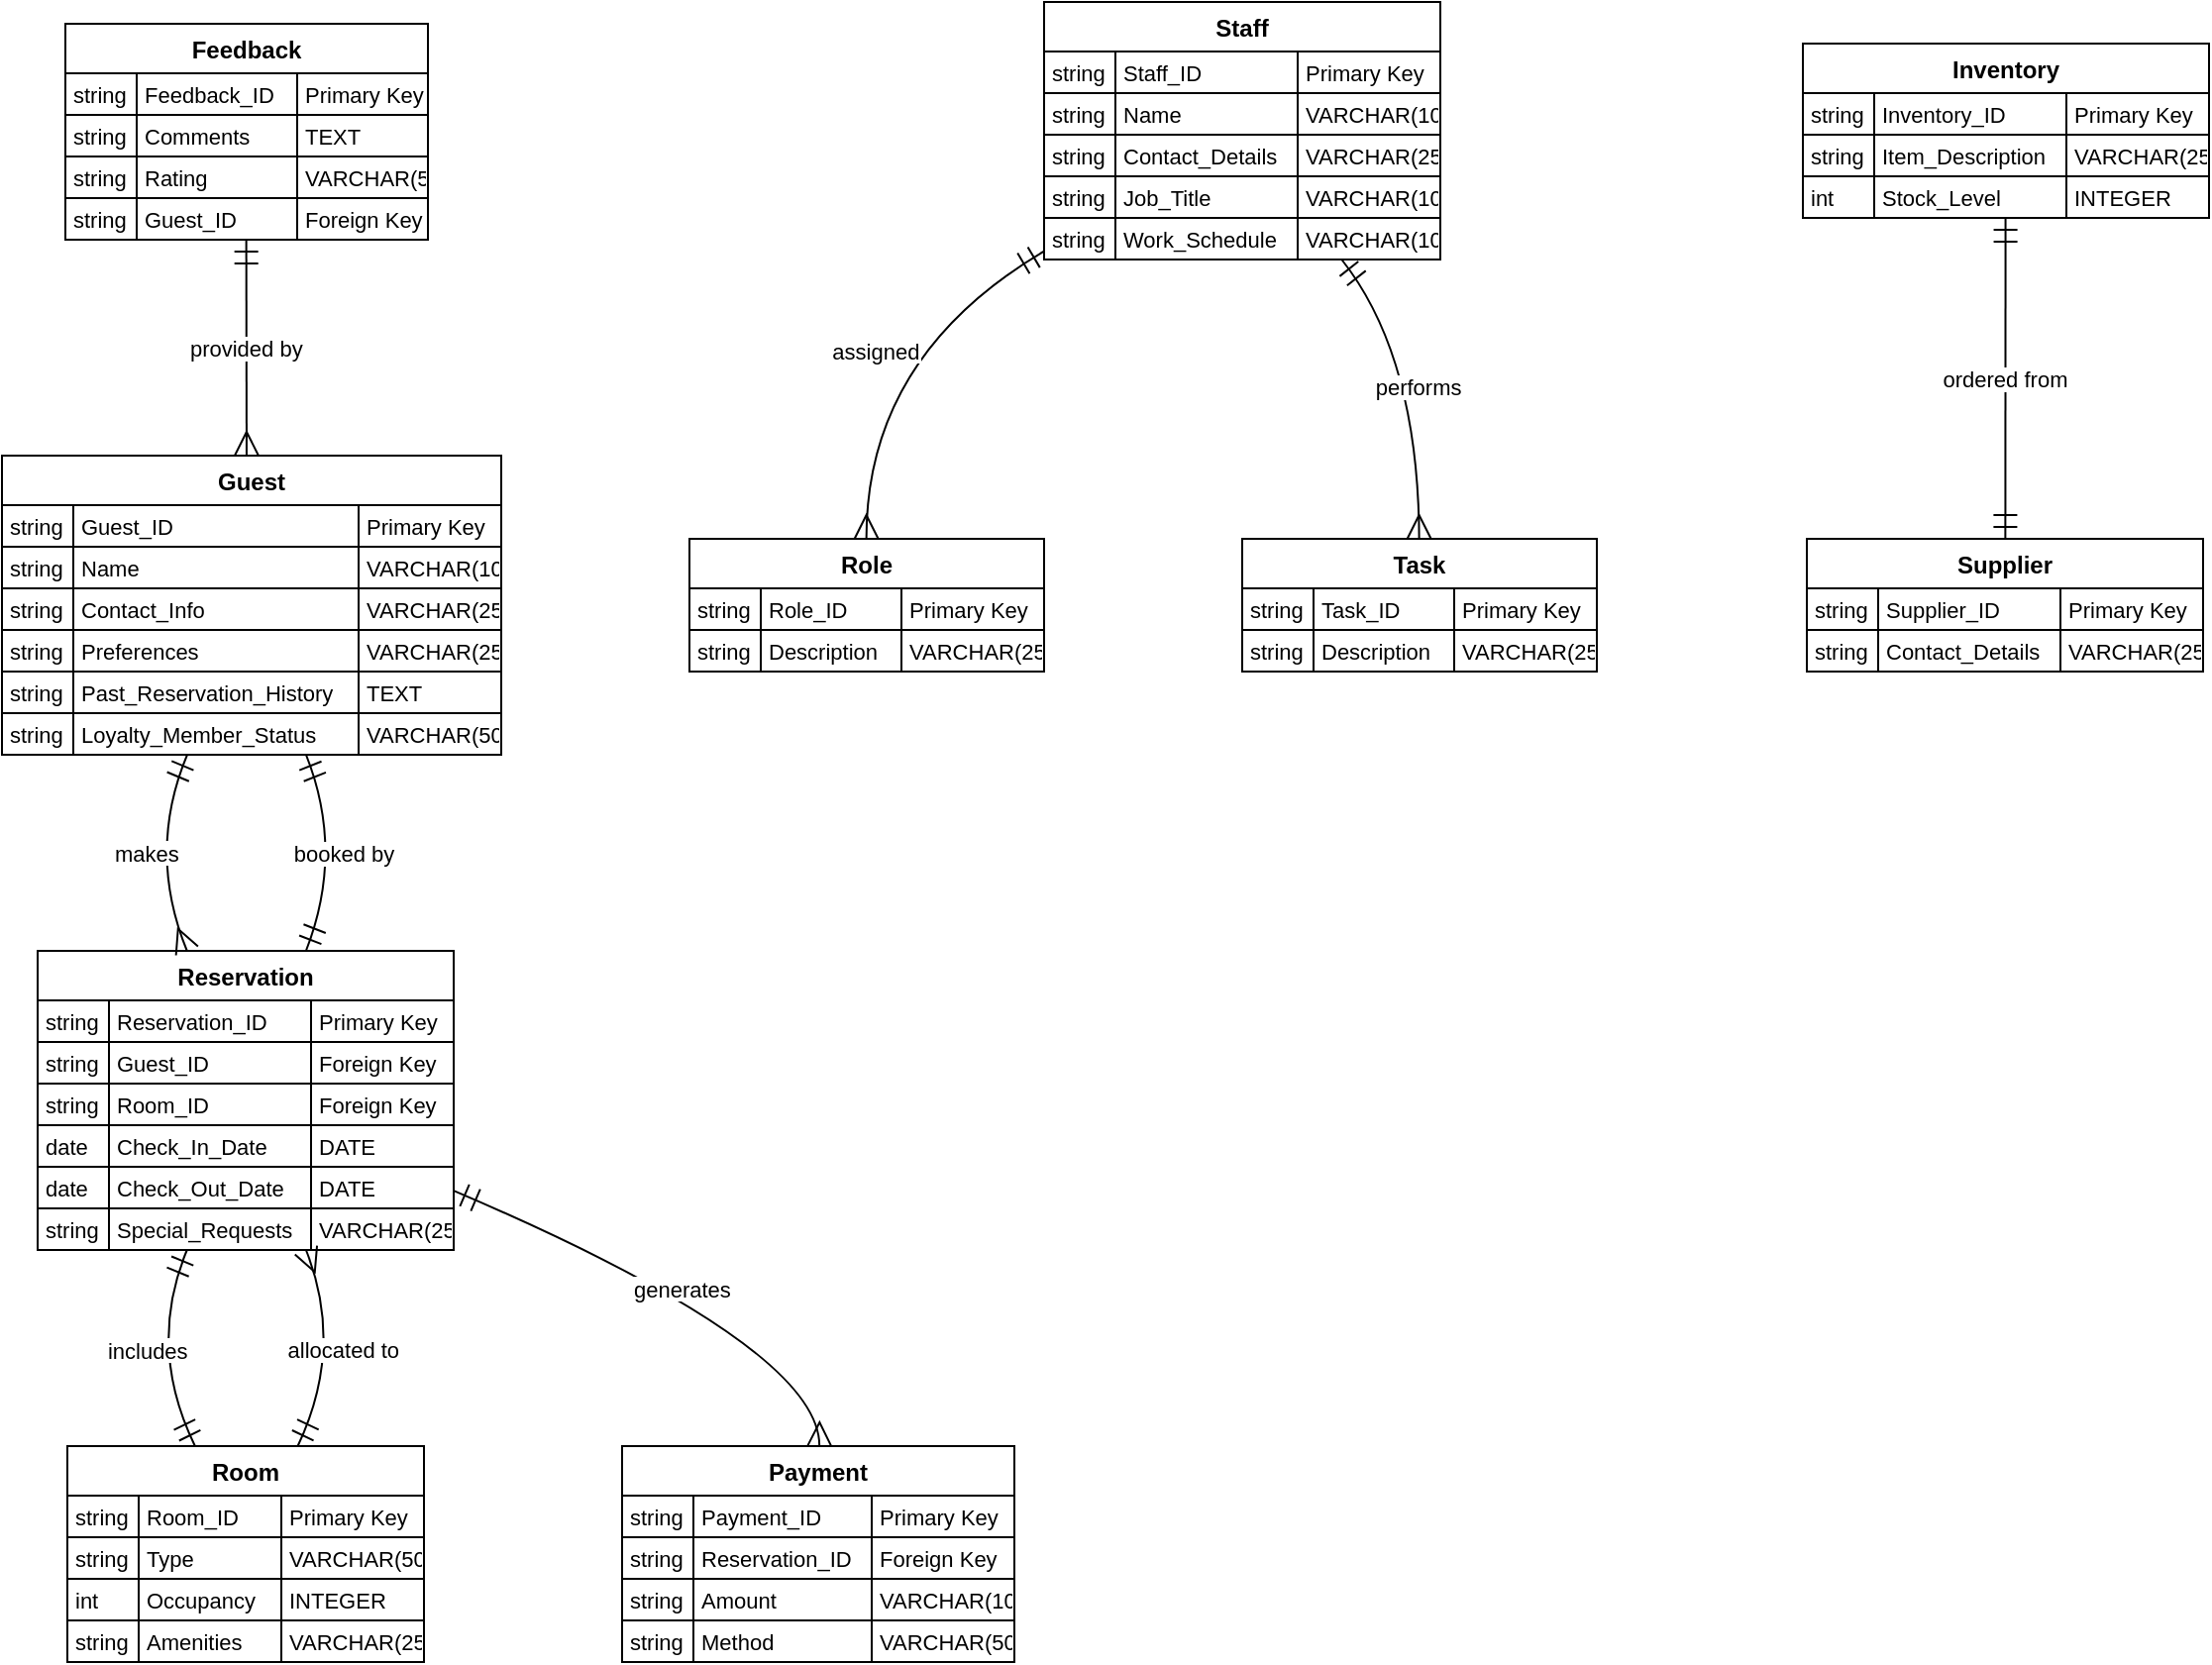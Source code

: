 <mxfile version="24.2.5" type="device">
  <diagram name="Page-1" id="pS7veTflRMblAJfnToe0">
    <mxGraphModel dx="1434" dy="838" grid="1" gridSize="10" guides="1" tooltips="1" connect="1" arrows="1" fold="1" page="1" pageScale="1" pageWidth="1200" pageHeight="900" math="0" shadow="0">
      <root>
        <mxCell id="0" />
        <mxCell id="1" parent="0" />
        <mxCell id="foUp236TacWjybDignUc-134" value="Guest" style="shape=table;startSize=25;container=1;collapsible=0;childLayout=tableLayout;fixedRows=1;rowLines=1;fontStyle=1;align=center;resizeLast=1;" vertex="1" parent="1">
          <mxGeometry x="20" y="249" width="252" height="151" as="geometry" />
        </mxCell>
        <mxCell id="foUp236TacWjybDignUc-135" style="shape=tableRow;horizontal=0;startSize=0;swimlaneHead=0;swimlaneBody=0;fillColor=none;collapsible=0;dropTarget=0;points=[[0,0.5],[1,0.5]];portConstraint=eastwest;top=0;left=0;right=0;bottom=0;" vertex="1" parent="foUp236TacWjybDignUc-134">
          <mxGeometry y="25" width="252" height="21" as="geometry" />
        </mxCell>
        <mxCell id="foUp236TacWjybDignUc-136" value="string" style="shape=partialRectangle;connectable=0;fillColor=none;top=0;left=0;bottom=0;right=0;align=left;spacingLeft=2;overflow=hidden;fontSize=11;" vertex="1" parent="foUp236TacWjybDignUc-135">
          <mxGeometry width="36" height="21" as="geometry">
            <mxRectangle width="36" height="21" as="alternateBounds" />
          </mxGeometry>
        </mxCell>
        <mxCell id="foUp236TacWjybDignUc-137" value="Guest_ID" style="shape=partialRectangle;connectable=0;fillColor=none;top=0;left=0;bottom=0;right=0;align=left;spacingLeft=2;overflow=hidden;fontSize=11;" vertex="1" parent="foUp236TacWjybDignUc-135">
          <mxGeometry x="36" width="144" height="21" as="geometry">
            <mxRectangle width="144" height="21" as="alternateBounds" />
          </mxGeometry>
        </mxCell>
        <mxCell id="foUp236TacWjybDignUc-138" value="Primary Key" style="shape=partialRectangle;connectable=0;fillColor=none;top=0;left=0;bottom=0;right=0;align=left;spacingLeft=2;overflow=hidden;fontSize=11;" vertex="1" parent="foUp236TacWjybDignUc-135">
          <mxGeometry x="180" width="72" height="21" as="geometry">
            <mxRectangle width="72" height="21" as="alternateBounds" />
          </mxGeometry>
        </mxCell>
        <mxCell id="foUp236TacWjybDignUc-139" style="shape=tableRow;horizontal=0;startSize=0;swimlaneHead=0;swimlaneBody=0;fillColor=none;collapsible=0;dropTarget=0;points=[[0,0.5],[1,0.5]];portConstraint=eastwest;top=0;left=0;right=0;bottom=0;" vertex="1" parent="foUp236TacWjybDignUc-134">
          <mxGeometry y="46" width="252" height="21" as="geometry" />
        </mxCell>
        <mxCell id="foUp236TacWjybDignUc-140" value="string" style="shape=partialRectangle;connectable=0;fillColor=none;top=0;left=0;bottom=0;right=0;align=left;spacingLeft=2;overflow=hidden;fontSize=11;" vertex="1" parent="foUp236TacWjybDignUc-139">
          <mxGeometry width="36" height="21" as="geometry">
            <mxRectangle width="36" height="21" as="alternateBounds" />
          </mxGeometry>
        </mxCell>
        <mxCell id="foUp236TacWjybDignUc-141" value="Name" style="shape=partialRectangle;connectable=0;fillColor=none;top=0;left=0;bottom=0;right=0;align=left;spacingLeft=2;overflow=hidden;fontSize=11;" vertex="1" parent="foUp236TacWjybDignUc-139">
          <mxGeometry x="36" width="144" height="21" as="geometry">
            <mxRectangle width="144" height="21" as="alternateBounds" />
          </mxGeometry>
        </mxCell>
        <mxCell id="foUp236TacWjybDignUc-142" value="VARCHAR(100)" style="shape=partialRectangle;connectable=0;fillColor=none;top=0;left=0;bottom=0;right=0;align=left;spacingLeft=2;overflow=hidden;fontSize=11;" vertex="1" parent="foUp236TacWjybDignUc-139">
          <mxGeometry x="180" width="72" height="21" as="geometry">
            <mxRectangle width="72" height="21" as="alternateBounds" />
          </mxGeometry>
        </mxCell>
        <mxCell id="foUp236TacWjybDignUc-143" style="shape=tableRow;horizontal=0;startSize=0;swimlaneHead=0;swimlaneBody=0;fillColor=none;collapsible=0;dropTarget=0;points=[[0,0.5],[1,0.5]];portConstraint=eastwest;top=0;left=0;right=0;bottom=0;" vertex="1" parent="foUp236TacWjybDignUc-134">
          <mxGeometry y="67" width="252" height="21" as="geometry" />
        </mxCell>
        <mxCell id="foUp236TacWjybDignUc-144" value="string" style="shape=partialRectangle;connectable=0;fillColor=none;top=0;left=0;bottom=0;right=0;align=left;spacingLeft=2;overflow=hidden;fontSize=11;" vertex="1" parent="foUp236TacWjybDignUc-143">
          <mxGeometry width="36" height="21" as="geometry">
            <mxRectangle width="36" height="21" as="alternateBounds" />
          </mxGeometry>
        </mxCell>
        <mxCell id="foUp236TacWjybDignUc-145" value="Contact_Info" style="shape=partialRectangle;connectable=0;fillColor=none;top=0;left=0;bottom=0;right=0;align=left;spacingLeft=2;overflow=hidden;fontSize=11;" vertex="1" parent="foUp236TacWjybDignUc-143">
          <mxGeometry x="36" width="144" height="21" as="geometry">
            <mxRectangle width="144" height="21" as="alternateBounds" />
          </mxGeometry>
        </mxCell>
        <mxCell id="foUp236TacWjybDignUc-146" value="VARCHAR(255)" style="shape=partialRectangle;connectable=0;fillColor=none;top=0;left=0;bottom=0;right=0;align=left;spacingLeft=2;overflow=hidden;fontSize=11;" vertex="1" parent="foUp236TacWjybDignUc-143">
          <mxGeometry x="180" width="72" height="21" as="geometry">
            <mxRectangle width="72" height="21" as="alternateBounds" />
          </mxGeometry>
        </mxCell>
        <mxCell id="foUp236TacWjybDignUc-147" style="shape=tableRow;horizontal=0;startSize=0;swimlaneHead=0;swimlaneBody=0;fillColor=none;collapsible=0;dropTarget=0;points=[[0,0.5],[1,0.5]];portConstraint=eastwest;top=0;left=0;right=0;bottom=0;" vertex="1" parent="foUp236TacWjybDignUc-134">
          <mxGeometry y="88" width="252" height="21" as="geometry" />
        </mxCell>
        <mxCell id="foUp236TacWjybDignUc-148" value="string" style="shape=partialRectangle;connectable=0;fillColor=none;top=0;left=0;bottom=0;right=0;align=left;spacingLeft=2;overflow=hidden;fontSize=11;" vertex="1" parent="foUp236TacWjybDignUc-147">
          <mxGeometry width="36" height="21" as="geometry">
            <mxRectangle width="36" height="21" as="alternateBounds" />
          </mxGeometry>
        </mxCell>
        <mxCell id="foUp236TacWjybDignUc-149" value="Preferences" style="shape=partialRectangle;connectable=0;fillColor=none;top=0;left=0;bottom=0;right=0;align=left;spacingLeft=2;overflow=hidden;fontSize=11;" vertex="1" parent="foUp236TacWjybDignUc-147">
          <mxGeometry x="36" width="144" height="21" as="geometry">
            <mxRectangle width="144" height="21" as="alternateBounds" />
          </mxGeometry>
        </mxCell>
        <mxCell id="foUp236TacWjybDignUc-150" value="VARCHAR(255)" style="shape=partialRectangle;connectable=0;fillColor=none;top=0;left=0;bottom=0;right=0;align=left;spacingLeft=2;overflow=hidden;fontSize=11;" vertex="1" parent="foUp236TacWjybDignUc-147">
          <mxGeometry x="180" width="72" height="21" as="geometry">
            <mxRectangle width="72" height="21" as="alternateBounds" />
          </mxGeometry>
        </mxCell>
        <mxCell id="foUp236TacWjybDignUc-151" style="shape=tableRow;horizontal=0;startSize=0;swimlaneHead=0;swimlaneBody=0;fillColor=none;collapsible=0;dropTarget=0;points=[[0,0.5],[1,0.5]];portConstraint=eastwest;top=0;left=0;right=0;bottom=0;" vertex="1" parent="foUp236TacWjybDignUc-134">
          <mxGeometry y="109" width="252" height="21" as="geometry" />
        </mxCell>
        <mxCell id="foUp236TacWjybDignUc-152" value="string" style="shape=partialRectangle;connectable=0;fillColor=none;top=0;left=0;bottom=0;right=0;align=left;spacingLeft=2;overflow=hidden;fontSize=11;" vertex="1" parent="foUp236TacWjybDignUc-151">
          <mxGeometry width="36" height="21" as="geometry">
            <mxRectangle width="36" height="21" as="alternateBounds" />
          </mxGeometry>
        </mxCell>
        <mxCell id="foUp236TacWjybDignUc-153" value="Past_Reservation_History" style="shape=partialRectangle;connectable=0;fillColor=none;top=0;left=0;bottom=0;right=0;align=left;spacingLeft=2;overflow=hidden;fontSize=11;" vertex="1" parent="foUp236TacWjybDignUc-151">
          <mxGeometry x="36" width="144" height="21" as="geometry">
            <mxRectangle width="144" height="21" as="alternateBounds" />
          </mxGeometry>
        </mxCell>
        <mxCell id="foUp236TacWjybDignUc-154" value="TEXT" style="shape=partialRectangle;connectable=0;fillColor=none;top=0;left=0;bottom=0;right=0;align=left;spacingLeft=2;overflow=hidden;fontSize=11;" vertex="1" parent="foUp236TacWjybDignUc-151">
          <mxGeometry x="180" width="72" height="21" as="geometry">
            <mxRectangle width="72" height="21" as="alternateBounds" />
          </mxGeometry>
        </mxCell>
        <mxCell id="foUp236TacWjybDignUc-155" style="shape=tableRow;horizontal=0;startSize=0;swimlaneHead=0;swimlaneBody=0;fillColor=none;collapsible=0;dropTarget=0;points=[[0,0.5],[1,0.5]];portConstraint=eastwest;top=0;left=0;right=0;bottom=0;" vertex="1" parent="foUp236TacWjybDignUc-134">
          <mxGeometry y="130" width="252" height="21" as="geometry" />
        </mxCell>
        <mxCell id="foUp236TacWjybDignUc-156" value="string" style="shape=partialRectangle;connectable=0;fillColor=none;top=0;left=0;bottom=0;right=0;align=left;spacingLeft=2;overflow=hidden;fontSize=11;" vertex="1" parent="foUp236TacWjybDignUc-155">
          <mxGeometry width="36" height="21" as="geometry">
            <mxRectangle width="36" height="21" as="alternateBounds" />
          </mxGeometry>
        </mxCell>
        <mxCell id="foUp236TacWjybDignUc-157" value="Loyalty_Member_Status" style="shape=partialRectangle;connectable=0;fillColor=none;top=0;left=0;bottom=0;right=0;align=left;spacingLeft=2;overflow=hidden;fontSize=11;" vertex="1" parent="foUp236TacWjybDignUc-155">
          <mxGeometry x="36" width="144" height="21" as="geometry">
            <mxRectangle width="144" height="21" as="alternateBounds" />
          </mxGeometry>
        </mxCell>
        <mxCell id="foUp236TacWjybDignUc-158" value="VARCHAR(50)" style="shape=partialRectangle;connectable=0;fillColor=none;top=0;left=0;bottom=0;right=0;align=left;spacingLeft=2;overflow=hidden;fontSize=11;" vertex="1" parent="foUp236TacWjybDignUc-155">
          <mxGeometry x="180" width="72" height="21" as="geometry">
            <mxRectangle width="72" height="21" as="alternateBounds" />
          </mxGeometry>
        </mxCell>
        <mxCell id="foUp236TacWjybDignUc-159" value="Reservation" style="shape=table;startSize=25;container=1;collapsible=0;childLayout=tableLayout;fixedRows=1;rowLines=1;fontStyle=1;align=center;resizeLast=1;" vertex="1" parent="1">
          <mxGeometry x="38" y="499" width="210" height="151" as="geometry" />
        </mxCell>
        <mxCell id="foUp236TacWjybDignUc-160" style="shape=tableRow;horizontal=0;startSize=0;swimlaneHead=0;swimlaneBody=0;fillColor=none;collapsible=0;dropTarget=0;points=[[0,0.5],[1,0.5]];portConstraint=eastwest;top=0;left=0;right=0;bottom=0;" vertex="1" parent="foUp236TacWjybDignUc-159">
          <mxGeometry y="25" width="210" height="21" as="geometry" />
        </mxCell>
        <mxCell id="foUp236TacWjybDignUc-161" value="string" style="shape=partialRectangle;connectable=0;fillColor=none;top=0;left=0;bottom=0;right=0;align=left;spacingLeft=2;overflow=hidden;fontSize=11;" vertex="1" parent="foUp236TacWjybDignUc-160">
          <mxGeometry width="36" height="21" as="geometry">
            <mxRectangle width="36" height="21" as="alternateBounds" />
          </mxGeometry>
        </mxCell>
        <mxCell id="foUp236TacWjybDignUc-162" value="Reservation_ID" style="shape=partialRectangle;connectable=0;fillColor=none;top=0;left=0;bottom=0;right=0;align=left;spacingLeft=2;overflow=hidden;fontSize=11;" vertex="1" parent="foUp236TacWjybDignUc-160">
          <mxGeometry x="36" width="102" height="21" as="geometry">
            <mxRectangle width="102" height="21" as="alternateBounds" />
          </mxGeometry>
        </mxCell>
        <mxCell id="foUp236TacWjybDignUc-163" value="Primary Key" style="shape=partialRectangle;connectable=0;fillColor=none;top=0;left=0;bottom=0;right=0;align=left;spacingLeft=2;overflow=hidden;fontSize=11;" vertex="1" parent="foUp236TacWjybDignUc-160">
          <mxGeometry x="138" width="72" height="21" as="geometry">
            <mxRectangle width="72" height="21" as="alternateBounds" />
          </mxGeometry>
        </mxCell>
        <mxCell id="foUp236TacWjybDignUc-164" style="shape=tableRow;horizontal=0;startSize=0;swimlaneHead=0;swimlaneBody=0;fillColor=none;collapsible=0;dropTarget=0;points=[[0,0.5],[1,0.5]];portConstraint=eastwest;top=0;left=0;right=0;bottom=0;" vertex="1" parent="foUp236TacWjybDignUc-159">
          <mxGeometry y="46" width="210" height="21" as="geometry" />
        </mxCell>
        <mxCell id="foUp236TacWjybDignUc-165" value="string" style="shape=partialRectangle;connectable=0;fillColor=none;top=0;left=0;bottom=0;right=0;align=left;spacingLeft=2;overflow=hidden;fontSize=11;" vertex="1" parent="foUp236TacWjybDignUc-164">
          <mxGeometry width="36" height="21" as="geometry">
            <mxRectangle width="36" height="21" as="alternateBounds" />
          </mxGeometry>
        </mxCell>
        <mxCell id="foUp236TacWjybDignUc-166" value="Guest_ID" style="shape=partialRectangle;connectable=0;fillColor=none;top=0;left=0;bottom=0;right=0;align=left;spacingLeft=2;overflow=hidden;fontSize=11;" vertex="1" parent="foUp236TacWjybDignUc-164">
          <mxGeometry x="36" width="102" height="21" as="geometry">
            <mxRectangle width="102" height="21" as="alternateBounds" />
          </mxGeometry>
        </mxCell>
        <mxCell id="foUp236TacWjybDignUc-167" value="Foreign Key" style="shape=partialRectangle;connectable=0;fillColor=none;top=0;left=0;bottom=0;right=0;align=left;spacingLeft=2;overflow=hidden;fontSize=11;" vertex="1" parent="foUp236TacWjybDignUc-164">
          <mxGeometry x="138" width="72" height="21" as="geometry">
            <mxRectangle width="72" height="21" as="alternateBounds" />
          </mxGeometry>
        </mxCell>
        <mxCell id="foUp236TacWjybDignUc-168" style="shape=tableRow;horizontal=0;startSize=0;swimlaneHead=0;swimlaneBody=0;fillColor=none;collapsible=0;dropTarget=0;points=[[0,0.5],[1,0.5]];portConstraint=eastwest;top=0;left=0;right=0;bottom=0;" vertex="1" parent="foUp236TacWjybDignUc-159">
          <mxGeometry y="67" width="210" height="21" as="geometry" />
        </mxCell>
        <mxCell id="foUp236TacWjybDignUc-169" value="string" style="shape=partialRectangle;connectable=0;fillColor=none;top=0;left=0;bottom=0;right=0;align=left;spacingLeft=2;overflow=hidden;fontSize=11;" vertex="1" parent="foUp236TacWjybDignUc-168">
          <mxGeometry width="36" height="21" as="geometry">
            <mxRectangle width="36" height="21" as="alternateBounds" />
          </mxGeometry>
        </mxCell>
        <mxCell id="foUp236TacWjybDignUc-170" value="Room_ID" style="shape=partialRectangle;connectable=0;fillColor=none;top=0;left=0;bottom=0;right=0;align=left;spacingLeft=2;overflow=hidden;fontSize=11;" vertex="1" parent="foUp236TacWjybDignUc-168">
          <mxGeometry x="36" width="102" height="21" as="geometry">
            <mxRectangle width="102" height="21" as="alternateBounds" />
          </mxGeometry>
        </mxCell>
        <mxCell id="foUp236TacWjybDignUc-171" value="Foreign Key" style="shape=partialRectangle;connectable=0;fillColor=none;top=0;left=0;bottom=0;right=0;align=left;spacingLeft=2;overflow=hidden;fontSize=11;" vertex="1" parent="foUp236TacWjybDignUc-168">
          <mxGeometry x="138" width="72" height="21" as="geometry">
            <mxRectangle width="72" height="21" as="alternateBounds" />
          </mxGeometry>
        </mxCell>
        <mxCell id="foUp236TacWjybDignUc-172" style="shape=tableRow;horizontal=0;startSize=0;swimlaneHead=0;swimlaneBody=0;fillColor=none;collapsible=0;dropTarget=0;points=[[0,0.5],[1,0.5]];portConstraint=eastwest;top=0;left=0;right=0;bottom=0;" vertex="1" parent="foUp236TacWjybDignUc-159">
          <mxGeometry y="88" width="210" height="21" as="geometry" />
        </mxCell>
        <mxCell id="foUp236TacWjybDignUc-173" value="date" style="shape=partialRectangle;connectable=0;fillColor=none;top=0;left=0;bottom=0;right=0;align=left;spacingLeft=2;overflow=hidden;fontSize=11;" vertex="1" parent="foUp236TacWjybDignUc-172">
          <mxGeometry width="36" height="21" as="geometry">
            <mxRectangle width="36" height="21" as="alternateBounds" />
          </mxGeometry>
        </mxCell>
        <mxCell id="foUp236TacWjybDignUc-174" value="Check_In_Date" style="shape=partialRectangle;connectable=0;fillColor=none;top=0;left=0;bottom=0;right=0;align=left;spacingLeft=2;overflow=hidden;fontSize=11;" vertex="1" parent="foUp236TacWjybDignUc-172">
          <mxGeometry x="36" width="102" height="21" as="geometry">
            <mxRectangle width="102" height="21" as="alternateBounds" />
          </mxGeometry>
        </mxCell>
        <mxCell id="foUp236TacWjybDignUc-175" value="DATE" style="shape=partialRectangle;connectable=0;fillColor=none;top=0;left=0;bottom=0;right=0;align=left;spacingLeft=2;overflow=hidden;fontSize=11;" vertex="1" parent="foUp236TacWjybDignUc-172">
          <mxGeometry x="138" width="72" height="21" as="geometry">
            <mxRectangle width="72" height="21" as="alternateBounds" />
          </mxGeometry>
        </mxCell>
        <mxCell id="foUp236TacWjybDignUc-176" style="shape=tableRow;horizontal=0;startSize=0;swimlaneHead=0;swimlaneBody=0;fillColor=none;collapsible=0;dropTarget=0;points=[[0,0.5],[1,0.5]];portConstraint=eastwest;top=0;left=0;right=0;bottom=0;" vertex="1" parent="foUp236TacWjybDignUc-159">
          <mxGeometry y="109" width="210" height="21" as="geometry" />
        </mxCell>
        <mxCell id="foUp236TacWjybDignUc-177" value="date" style="shape=partialRectangle;connectable=0;fillColor=none;top=0;left=0;bottom=0;right=0;align=left;spacingLeft=2;overflow=hidden;fontSize=11;" vertex="1" parent="foUp236TacWjybDignUc-176">
          <mxGeometry width="36" height="21" as="geometry">
            <mxRectangle width="36" height="21" as="alternateBounds" />
          </mxGeometry>
        </mxCell>
        <mxCell id="foUp236TacWjybDignUc-178" value="Check_Out_Date" style="shape=partialRectangle;connectable=0;fillColor=none;top=0;left=0;bottom=0;right=0;align=left;spacingLeft=2;overflow=hidden;fontSize=11;" vertex="1" parent="foUp236TacWjybDignUc-176">
          <mxGeometry x="36" width="102" height="21" as="geometry">
            <mxRectangle width="102" height="21" as="alternateBounds" />
          </mxGeometry>
        </mxCell>
        <mxCell id="foUp236TacWjybDignUc-179" value="DATE" style="shape=partialRectangle;connectable=0;fillColor=none;top=0;left=0;bottom=0;right=0;align=left;spacingLeft=2;overflow=hidden;fontSize=11;" vertex="1" parent="foUp236TacWjybDignUc-176">
          <mxGeometry x="138" width="72" height="21" as="geometry">
            <mxRectangle width="72" height="21" as="alternateBounds" />
          </mxGeometry>
        </mxCell>
        <mxCell id="foUp236TacWjybDignUc-180" style="shape=tableRow;horizontal=0;startSize=0;swimlaneHead=0;swimlaneBody=0;fillColor=none;collapsible=0;dropTarget=0;points=[[0,0.5],[1,0.5]];portConstraint=eastwest;top=0;left=0;right=0;bottom=0;" vertex="1" parent="foUp236TacWjybDignUc-159">
          <mxGeometry y="130" width="210" height="21" as="geometry" />
        </mxCell>
        <mxCell id="foUp236TacWjybDignUc-181" value="string" style="shape=partialRectangle;connectable=0;fillColor=none;top=0;left=0;bottom=0;right=0;align=left;spacingLeft=2;overflow=hidden;fontSize=11;" vertex="1" parent="foUp236TacWjybDignUc-180">
          <mxGeometry width="36" height="21" as="geometry">
            <mxRectangle width="36" height="21" as="alternateBounds" />
          </mxGeometry>
        </mxCell>
        <mxCell id="foUp236TacWjybDignUc-182" value="Special_Requests" style="shape=partialRectangle;connectable=0;fillColor=none;top=0;left=0;bottom=0;right=0;align=left;spacingLeft=2;overflow=hidden;fontSize=11;" vertex="1" parent="foUp236TacWjybDignUc-180">
          <mxGeometry x="36" width="102" height="21" as="geometry">
            <mxRectangle width="102" height="21" as="alternateBounds" />
          </mxGeometry>
        </mxCell>
        <mxCell id="foUp236TacWjybDignUc-183" value="VARCHAR(255)" style="shape=partialRectangle;connectable=0;fillColor=none;top=0;left=0;bottom=0;right=0;align=left;spacingLeft=2;overflow=hidden;fontSize=11;" vertex="1" parent="foUp236TacWjybDignUc-180">
          <mxGeometry x="138" width="72" height="21" as="geometry">
            <mxRectangle width="72" height="21" as="alternateBounds" />
          </mxGeometry>
        </mxCell>
        <mxCell id="foUp236TacWjybDignUc-184" value="Room" style="shape=table;startSize=25;container=1;collapsible=0;childLayout=tableLayout;fixedRows=1;rowLines=1;fontStyle=1;align=center;resizeLast=1;" vertex="1" parent="1">
          <mxGeometry x="53" y="749" width="180" height="109" as="geometry" />
        </mxCell>
        <mxCell id="foUp236TacWjybDignUc-185" style="shape=tableRow;horizontal=0;startSize=0;swimlaneHead=0;swimlaneBody=0;fillColor=none;collapsible=0;dropTarget=0;points=[[0,0.5],[1,0.5]];portConstraint=eastwest;top=0;left=0;right=0;bottom=0;" vertex="1" parent="foUp236TacWjybDignUc-184">
          <mxGeometry y="25" width="180" height="21" as="geometry" />
        </mxCell>
        <mxCell id="foUp236TacWjybDignUc-186" value="string" style="shape=partialRectangle;connectable=0;fillColor=none;top=0;left=0;bottom=0;right=0;align=left;spacingLeft=2;overflow=hidden;fontSize=11;" vertex="1" parent="foUp236TacWjybDignUc-185">
          <mxGeometry width="36" height="21" as="geometry">
            <mxRectangle width="36" height="21" as="alternateBounds" />
          </mxGeometry>
        </mxCell>
        <mxCell id="foUp236TacWjybDignUc-187" value="Room_ID" style="shape=partialRectangle;connectable=0;fillColor=none;top=0;left=0;bottom=0;right=0;align=left;spacingLeft=2;overflow=hidden;fontSize=11;" vertex="1" parent="foUp236TacWjybDignUc-185">
          <mxGeometry x="36" width="72" height="21" as="geometry">
            <mxRectangle width="72" height="21" as="alternateBounds" />
          </mxGeometry>
        </mxCell>
        <mxCell id="foUp236TacWjybDignUc-188" value="Primary Key" style="shape=partialRectangle;connectable=0;fillColor=none;top=0;left=0;bottom=0;right=0;align=left;spacingLeft=2;overflow=hidden;fontSize=11;" vertex="1" parent="foUp236TacWjybDignUc-185">
          <mxGeometry x="108" width="72" height="21" as="geometry">
            <mxRectangle width="72" height="21" as="alternateBounds" />
          </mxGeometry>
        </mxCell>
        <mxCell id="foUp236TacWjybDignUc-189" style="shape=tableRow;horizontal=0;startSize=0;swimlaneHead=0;swimlaneBody=0;fillColor=none;collapsible=0;dropTarget=0;points=[[0,0.5],[1,0.5]];portConstraint=eastwest;top=0;left=0;right=0;bottom=0;" vertex="1" parent="foUp236TacWjybDignUc-184">
          <mxGeometry y="46" width="180" height="21" as="geometry" />
        </mxCell>
        <mxCell id="foUp236TacWjybDignUc-190" value="string" style="shape=partialRectangle;connectable=0;fillColor=none;top=0;left=0;bottom=0;right=0;align=left;spacingLeft=2;overflow=hidden;fontSize=11;" vertex="1" parent="foUp236TacWjybDignUc-189">
          <mxGeometry width="36" height="21" as="geometry">
            <mxRectangle width="36" height="21" as="alternateBounds" />
          </mxGeometry>
        </mxCell>
        <mxCell id="foUp236TacWjybDignUc-191" value="Type" style="shape=partialRectangle;connectable=0;fillColor=none;top=0;left=0;bottom=0;right=0;align=left;spacingLeft=2;overflow=hidden;fontSize=11;" vertex="1" parent="foUp236TacWjybDignUc-189">
          <mxGeometry x="36" width="72" height="21" as="geometry">
            <mxRectangle width="72" height="21" as="alternateBounds" />
          </mxGeometry>
        </mxCell>
        <mxCell id="foUp236TacWjybDignUc-192" value="VARCHAR(50)" style="shape=partialRectangle;connectable=0;fillColor=none;top=0;left=0;bottom=0;right=0;align=left;spacingLeft=2;overflow=hidden;fontSize=11;" vertex="1" parent="foUp236TacWjybDignUc-189">
          <mxGeometry x="108" width="72" height="21" as="geometry">
            <mxRectangle width="72" height="21" as="alternateBounds" />
          </mxGeometry>
        </mxCell>
        <mxCell id="foUp236TacWjybDignUc-193" style="shape=tableRow;horizontal=0;startSize=0;swimlaneHead=0;swimlaneBody=0;fillColor=none;collapsible=0;dropTarget=0;points=[[0,0.5],[1,0.5]];portConstraint=eastwest;top=0;left=0;right=0;bottom=0;" vertex="1" parent="foUp236TacWjybDignUc-184">
          <mxGeometry y="67" width="180" height="21" as="geometry" />
        </mxCell>
        <mxCell id="foUp236TacWjybDignUc-194" value="int" style="shape=partialRectangle;connectable=0;fillColor=none;top=0;left=0;bottom=0;right=0;align=left;spacingLeft=2;overflow=hidden;fontSize=11;" vertex="1" parent="foUp236TacWjybDignUc-193">
          <mxGeometry width="36" height="21" as="geometry">
            <mxRectangle width="36" height="21" as="alternateBounds" />
          </mxGeometry>
        </mxCell>
        <mxCell id="foUp236TacWjybDignUc-195" value="Occupancy" style="shape=partialRectangle;connectable=0;fillColor=none;top=0;left=0;bottom=0;right=0;align=left;spacingLeft=2;overflow=hidden;fontSize=11;" vertex="1" parent="foUp236TacWjybDignUc-193">
          <mxGeometry x="36" width="72" height="21" as="geometry">
            <mxRectangle width="72" height="21" as="alternateBounds" />
          </mxGeometry>
        </mxCell>
        <mxCell id="foUp236TacWjybDignUc-196" value="INTEGER" style="shape=partialRectangle;connectable=0;fillColor=none;top=0;left=0;bottom=0;right=0;align=left;spacingLeft=2;overflow=hidden;fontSize=11;" vertex="1" parent="foUp236TacWjybDignUc-193">
          <mxGeometry x="108" width="72" height="21" as="geometry">
            <mxRectangle width="72" height="21" as="alternateBounds" />
          </mxGeometry>
        </mxCell>
        <mxCell id="foUp236TacWjybDignUc-197" style="shape=tableRow;horizontal=0;startSize=0;swimlaneHead=0;swimlaneBody=0;fillColor=none;collapsible=0;dropTarget=0;points=[[0,0.5],[1,0.5]];portConstraint=eastwest;top=0;left=0;right=0;bottom=0;" vertex="1" parent="foUp236TacWjybDignUc-184">
          <mxGeometry y="88" width="180" height="21" as="geometry" />
        </mxCell>
        <mxCell id="foUp236TacWjybDignUc-198" value="string" style="shape=partialRectangle;connectable=0;fillColor=none;top=0;left=0;bottom=0;right=0;align=left;spacingLeft=2;overflow=hidden;fontSize=11;" vertex="1" parent="foUp236TacWjybDignUc-197">
          <mxGeometry width="36" height="21" as="geometry">
            <mxRectangle width="36" height="21" as="alternateBounds" />
          </mxGeometry>
        </mxCell>
        <mxCell id="foUp236TacWjybDignUc-199" value="Amenities" style="shape=partialRectangle;connectable=0;fillColor=none;top=0;left=0;bottom=0;right=0;align=left;spacingLeft=2;overflow=hidden;fontSize=11;" vertex="1" parent="foUp236TacWjybDignUc-197">
          <mxGeometry x="36" width="72" height="21" as="geometry">
            <mxRectangle width="72" height="21" as="alternateBounds" />
          </mxGeometry>
        </mxCell>
        <mxCell id="foUp236TacWjybDignUc-200" value="VARCHAR(255)" style="shape=partialRectangle;connectable=0;fillColor=none;top=0;left=0;bottom=0;right=0;align=left;spacingLeft=2;overflow=hidden;fontSize=11;" vertex="1" parent="foUp236TacWjybDignUc-197">
          <mxGeometry x="108" width="72" height="21" as="geometry">
            <mxRectangle width="72" height="21" as="alternateBounds" />
          </mxGeometry>
        </mxCell>
        <mxCell id="foUp236TacWjybDignUc-201" value="Staff" style="shape=table;startSize=25;container=1;collapsible=0;childLayout=tableLayout;fixedRows=1;rowLines=1;fontStyle=1;align=center;resizeLast=1;" vertex="1" parent="1">
          <mxGeometry x="546" y="20" width="200" height="130" as="geometry" />
        </mxCell>
        <mxCell id="foUp236TacWjybDignUc-202" style="shape=tableRow;horizontal=0;startSize=0;swimlaneHead=0;swimlaneBody=0;fillColor=none;collapsible=0;dropTarget=0;points=[[0,0.5],[1,0.5]];portConstraint=eastwest;top=0;left=0;right=0;bottom=0;" vertex="1" parent="foUp236TacWjybDignUc-201">
          <mxGeometry y="25" width="200" height="21" as="geometry" />
        </mxCell>
        <mxCell id="foUp236TacWjybDignUc-203" value="string" style="shape=partialRectangle;connectable=0;fillColor=none;top=0;left=0;bottom=0;right=0;align=left;spacingLeft=2;overflow=hidden;fontSize=11;" vertex="1" parent="foUp236TacWjybDignUc-202">
          <mxGeometry width="36" height="21" as="geometry">
            <mxRectangle width="36" height="21" as="alternateBounds" />
          </mxGeometry>
        </mxCell>
        <mxCell id="foUp236TacWjybDignUc-204" value="Staff_ID" style="shape=partialRectangle;connectable=0;fillColor=none;top=0;left=0;bottom=0;right=0;align=left;spacingLeft=2;overflow=hidden;fontSize=11;" vertex="1" parent="foUp236TacWjybDignUc-202">
          <mxGeometry x="36" width="92" height="21" as="geometry">
            <mxRectangle width="92" height="21" as="alternateBounds" />
          </mxGeometry>
        </mxCell>
        <mxCell id="foUp236TacWjybDignUc-205" value="Primary Key" style="shape=partialRectangle;connectable=0;fillColor=none;top=0;left=0;bottom=0;right=0;align=left;spacingLeft=2;overflow=hidden;fontSize=11;" vertex="1" parent="foUp236TacWjybDignUc-202">
          <mxGeometry x="128" width="72" height="21" as="geometry">
            <mxRectangle width="72" height="21" as="alternateBounds" />
          </mxGeometry>
        </mxCell>
        <mxCell id="foUp236TacWjybDignUc-206" style="shape=tableRow;horizontal=0;startSize=0;swimlaneHead=0;swimlaneBody=0;fillColor=none;collapsible=0;dropTarget=0;points=[[0,0.5],[1,0.5]];portConstraint=eastwest;top=0;left=0;right=0;bottom=0;" vertex="1" parent="foUp236TacWjybDignUc-201">
          <mxGeometry y="46" width="200" height="21" as="geometry" />
        </mxCell>
        <mxCell id="foUp236TacWjybDignUc-207" value="string" style="shape=partialRectangle;connectable=0;fillColor=none;top=0;left=0;bottom=0;right=0;align=left;spacingLeft=2;overflow=hidden;fontSize=11;" vertex="1" parent="foUp236TacWjybDignUc-206">
          <mxGeometry width="36" height="21" as="geometry">
            <mxRectangle width="36" height="21" as="alternateBounds" />
          </mxGeometry>
        </mxCell>
        <mxCell id="foUp236TacWjybDignUc-208" value="Name" style="shape=partialRectangle;connectable=0;fillColor=none;top=0;left=0;bottom=0;right=0;align=left;spacingLeft=2;overflow=hidden;fontSize=11;" vertex="1" parent="foUp236TacWjybDignUc-206">
          <mxGeometry x="36" width="92" height="21" as="geometry">
            <mxRectangle width="92" height="21" as="alternateBounds" />
          </mxGeometry>
        </mxCell>
        <mxCell id="foUp236TacWjybDignUc-209" value="VARCHAR(100)" style="shape=partialRectangle;connectable=0;fillColor=none;top=0;left=0;bottom=0;right=0;align=left;spacingLeft=2;overflow=hidden;fontSize=11;" vertex="1" parent="foUp236TacWjybDignUc-206">
          <mxGeometry x="128" width="72" height="21" as="geometry">
            <mxRectangle width="72" height="21" as="alternateBounds" />
          </mxGeometry>
        </mxCell>
        <mxCell id="foUp236TacWjybDignUc-210" style="shape=tableRow;horizontal=0;startSize=0;swimlaneHead=0;swimlaneBody=0;fillColor=none;collapsible=0;dropTarget=0;points=[[0,0.5],[1,0.5]];portConstraint=eastwest;top=0;left=0;right=0;bottom=0;" vertex="1" parent="foUp236TacWjybDignUc-201">
          <mxGeometry y="67" width="200" height="21" as="geometry" />
        </mxCell>
        <mxCell id="foUp236TacWjybDignUc-211" value="string" style="shape=partialRectangle;connectable=0;fillColor=none;top=0;left=0;bottom=0;right=0;align=left;spacingLeft=2;overflow=hidden;fontSize=11;" vertex="1" parent="foUp236TacWjybDignUc-210">
          <mxGeometry width="36" height="21" as="geometry">
            <mxRectangle width="36" height="21" as="alternateBounds" />
          </mxGeometry>
        </mxCell>
        <mxCell id="foUp236TacWjybDignUc-212" value="Contact_Details" style="shape=partialRectangle;connectable=0;fillColor=none;top=0;left=0;bottom=0;right=0;align=left;spacingLeft=2;overflow=hidden;fontSize=11;" vertex="1" parent="foUp236TacWjybDignUc-210">
          <mxGeometry x="36" width="92" height="21" as="geometry">
            <mxRectangle width="92" height="21" as="alternateBounds" />
          </mxGeometry>
        </mxCell>
        <mxCell id="foUp236TacWjybDignUc-213" value="VARCHAR(255)" style="shape=partialRectangle;connectable=0;fillColor=none;top=0;left=0;bottom=0;right=0;align=left;spacingLeft=2;overflow=hidden;fontSize=11;" vertex="1" parent="foUp236TacWjybDignUc-210">
          <mxGeometry x="128" width="72" height="21" as="geometry">
            <mxRectangle width="72" height="21" as="alternateBounds" />
          </mxGeometry>
        </mxCell>
        <mxCell id="foUp236TacWjybDignUc-214" style="shape=tableRow;horizontal=0;startSize=0;swimlaneHead=0;swimlaneBody=0;fillColor=none;collapsible=0;dropTarget=0;points=[[0,0.5],[1,0.5]];portConstraint=eastwest;top=0;left=0;right=0;bottom=0;" vertex="1" parent="foUp236TacWjybDignUc-201">
          <mxGeometry y="88" width="200" height="21" as="geometry" />
        </mxCell>
        <mxCell id="foUp236TacWjybDignUc-215" value="string" style="shape=partialRectangle;connectable=0;fillColor=none;top=0;left=0;bottom=0;right=0;align=left;spacingLeft=2;overflow=hidden;fontSize=11;" vertex="1" parent="foUp236TacWjybDignUc-214">
          <mxGeometry width="36" height="21" as="geometry">
            <mxRectangle width="36" height="21" as="alternateBounds" />
          </mxGeometry>
        </mxCell>
        <mxCell id="foUp236TacWjybDignUc-216" value="Job_Title" style="shape=partialRectangle;connectable=0;fillColor=none;top=0;left=0;bottom=0;right=0;align=left;spacingLeft=2;overflow=hidden;fontSize=11;" vertex="1" parent="foUp236TacWjybDignUc-214">
          <mxGeometry x="36" width="92" height="21" as="geometry">
            <mxRectangle width="92" height="21" as="alternateBounds" />
          </mxGeometry>
        </mxCell>
        <mxCell id="foUp236TacWjybDignUc-217" value="VARCHAR(100)" style="shape=partialRectangle;connectable=0;fillColor=none;top=0;left=0;bottom=0;right=0;align=left;spacingLeft=2;overflow=hidden;fontSize=11;" vertex="1" parent="foUp236TacWjybDignUc-214">
          <mxGeometry x="128" width="72" height="21" as="geometry">
            <mxRectangle width="72" height="21" as="alternateBounds" />
          </mxGeometry>
        </mxCell>
        <mxCell id="foUp236TacWjybDignUc-218" style="shape=tableRow;horizontal=0;startSize=0;swimlaneHead=0;swimlaneBody=0;fillColor=none;collapsible=0;dropTarget=0;points=[[0,0.5],[1,0.5]];portConstraint=eastwest;top=0;left=0;right=0;bottom=0;" vertex="1" parent="foUp236TacWjybDignUc-201">
          <mxGeometry y="109" width="200" height="21" as="geometry" />
        </mxCell>
        <mxCell id="foUp236TacWjybDignUc-219" value="string" style="shape=partialRectangle;connectable=0;fillColor=none;top=0;left=0;bottom=0;right=0;align=left;spacingLeft=2;overflow=hidden;fontSize=11;" vertex="1" parent="foUp236TacWjybDignUc-218">
          <mxGeometry width="36" height="21" as="geometry">
            <mxRectangle width="36" height="21" as="alternateBounds" />
          </mxGeometry>
        </mxCell>
        <mxCell id="foUp236TacWjybDignUc-220" value="Work_Schedule" style="shape=partialRectangle;connectable=0;fillColor=none;top=0;left=0;bottom=0;right=0;align=left;spacingLeft=2;overflow=hidden;fontSize=11;" vertex="1" parent="foUp236TacWjybDignUc-218">
          <mxGeometry x="36" width="92" height="21" as="geometry">
            <mxRectangle width="92" height="21" as="alternateBounds" />
          </mxGeometry>
        </mxCell>
        <mxCell id="foUp236TacWjybDignUc-221" value="VARCHAR(100)" style="shape=partialRectangle;connectable=0;fillColor=none;top=0;left=0;bottom=0;right=0;align=left;spacingLeft=2;overflow=hidden;fontSize=11;" vertex="1" parent="foUp236TacWjybDignUc-218">
          <mxGeometry x="128" width="72" height="21" as="geometry">
            <mxRectangle width="72" height="21" as="alternateBounds" />
          </mxGeometry>
        </mxCell>
        <mxCell id="foUp236TacWjybDignUc-222" value="Role" style="shape=table;startSize=25;container=1;collapsible=0;childLayout=tableLayout;fixedRows=1;rowLines=1;fontStyle=1;align=center;resizeLast=1;" vertex="1" parent="1">
          <mxGeometry x="367" y="291" width="179" height="67" as="geometry" />
        </mxCell>
        <mxCell id="foUp236TacWjybDignUc-223" style="shape=tableRow;horizontal=0;startSize=0;swimlaneHead=0;swimlaneBody=0;fillColor=none;collapsible=0;dropTarget=0;points=[[0,0.5],[1,0.5]];portConstraint=eastwest;top=0;left=0;right=0;bottom=0;" vertex="1" parent="foUp236TacWjybDignUc-222">
          <mxGeometry y="25" width="179" height="21" as="geometry" />
        </mxCell>
        <mxCell id="foUp236TacWjybDignUc-224" value="string" style="shape=partialRectangle;connectable=0;fillColor=none;top=0;left=0;bottom=0;right=0;align=left;spacingLeft=2;overflow=hidden;fontSize=11;" vertex="1" parent="foUp236TacWjybDignUc-223">
          <mxGeometry width="36" height="21" as="geometry">
            <mxRectangle width="36" height="21" as="alternateBounds" />
          </mxGeometry>
        </mxCell>
        <mxCell id="foUp236TacWjybDignUc-225" value="Role_ID" style="shape=partialRectangle;connectable=0;fillColor=none;top=0;left=0;bottom=0;right=0;align=left;spacingLeft=2;overflow=hidden;fontSize=11;" vertex="1" parent="foUp236TacWjybDignUc-223">
          <mxGeometry x="36" width="71" height="21" as="geometry">
            <mxRectangle width="71" height="21" as="alternateBounds" />
          </mxGeometry>
        </mxCell>
        <mxCell id="foUp236TacWjybDignUc-226" value="Primary Key" style="shape=partialRectangle;connectable=0;fillColor=none;top=0;left=0;bottom=0;right=0;align=left;spacingLeft=2;overflow=hidden;fontSize=11;" vertex="1" parent="foUp236TacWjybDignUc-223">
          <mxGeometry x="107" width="72" height="21" as="geometry">
            <mxRectangle width="72" height="21" as="alternateBounds" />
          </mxGeometry>
        </mxCell>
        <mxCell id="foUp236TacWjybDignUc-227" style="shape=tableRow;horizontal=0;startSize=0;swimlaneHead=0;swimlaneBody=0;fillColor=none;collapsible=0;dropTarget=0;points=[[0,0.5],[1,0.5]];portConstraint=eastwest;top=0;left=0;right=0;bottom=0;" vertex="1" parent="foUp236TacWjybDignUc-222">
          <mxGeometry y="46" width="179" height="21" as="geometry" />
        </mxCell>
        <mxCell id="foUp236TacWjybDignUc-228" value="string" style="shape=partialRectangle;connectable=0;fillColor=none;top=0;left=0;bottom=0;right=0;align=left;spacingLeft=2;overflow=hidden;fontSize=11;" vertex="1" parent="foUp236TacWjybDignUc-227">
          <mxGeometry width="36" height="21" as="geometry">
            <mxRectangle width="36" height="21" as="alternateBounds" />
          </mxGeometry>
        </mxCell>
        <mxCell id="foUp236TacWjybDignUc-229" value="Description" style="shape=partialRectangle;connectable=0;fillColor=none;top=0;left=0;bottom=0;right=0;align=left;spacingLeft=2;overflow=hidden;fontSize=11;" vertex="1" parent="foUp236TacWjybDignUc-227">
          <mxGeometry x="36" width="71" height="21" as="geometry">
            <mxRectangle width="71" height="21" as="alternateBounds" />
          </mxGeometry>
        </mxCell>
        <mxCell id="foUp236TacWjybDignUc-230" value="VARCHAR(255)" style="shape=partialRectangle;connectable=0;fillColor=none;top=0;left=0;bottom=0;right=0;align=left;spacingLeft=2;overflow=hidden;fontSize=11;" vertex="1" parent="foUp236TacWjybDignUc-227">
          <mxGeometry x="107" width="72" height="21" as="geometry">
            <mxRectangle width="72" height="21" as="alternateBounds" />
          </mxGeometry>
        </mxCell>
        <mxCell id="foUp236TacWjybDignUc-231" value="Task" style="shape=table;startSize=25;container=1;collapsible=0;childLayout=tableLayout;fixedRows=1;rowLines=1;fontStyle=1;align=center;resizeLast=1;" vertex="1" parent="1">
          <mxGeometry x="646" y="291" width="179" height="67" as="geometry" />
        </mxCell>
        <mxCell id="foUp236TacWjybDignUc-232" style="shape=tableRow;horizontal=0;startSize=0;swimlaneHead=0;swimlaneBody=0;fillColor=none;collapsible=0;dropTarget=0;points=[[0,0.5],[1,0.5]];portConstraint=eastwest;top=0;left=0;right=0;bottom=0;" vertex="1" parent="foUp236TacWjybDignUc-231">
          <mxGeometry y="25" width="179" height="21" as="geometry" />
        </mxCell>
        <mxCell id="foUp236TacWjybDignUc-233" value="string" style="shape=partialRectangle;connectable=0;fillColor=none;top=0;left=0;bottom=0;right=0;align=left;spacingLeft=2;overflow=hidden;fontSize=11;" vertex="1" parent="foUp236TacWjybDignUc-232">
          <mxGeometry width="36" height="21" as="geometry">
            <mxRectangle width="36" height="21" as="alternateBounds" />
          </mxGeometry>
        </mxCell>
        <mxCell id="foUp236TacWjybDignUc-234" value="Task_ID" style="shape=partialRectangle;connectable=0;fillColor=none;top=0;left=0;bottom=0;right=0;align=left;spacingLeft=2;overflow=hidden;fontSize=11;" vertex="1" parent="foUp236TacWjybDignUc-232">
          <mxGeometry x="36" width="71" height="21" as="geometry">
            <mxRectangle width="71" height="21" as="alternateBounds" />
          </mxGeometry>
        </mxCell>
        <mxCell id="foUp236TacWjybDignUc-235" value="Primary Key" style="shape=partialRectangle;connectable=0;fillColor=none;top=0;left=0;bottom=0;right=0;align=left;spacingLeft=2;overflow=hidden;fontSize=11;" vertex="1" parent="foUp236TacWjybDignUc-232">
          <mxGeometry x="107" width="72" height="21" as="geometry">
            <mxRectangle width="72" height="21" as="alternateBounds" />
          </mxGeometry>
        </mxCell>
        <mxCell id="foUp236TacWjybDignUc-236" style="shape=tableRow;horizontal=0;startSize=0;swimlaneHead=0;swimlaneBody=0;fillColor=none;collapsible=0;dropTarget=0;points=[[0,0.5],[1,0.5]];portConstraint=eastwest;top=0;left=0;right=0;bottom=0;" vertex="1" parent="foUp236TacWjybDignUc-231">
          <mxGeometry y="46" width="179" height="21" as="geometry" />
        </mxCell>
        <mxCell id="foUp236TacWjybDignUc-237" value="string" style="shape=partialRectangle;connectable=0;fillColor=none;top=0;left=0;bottom=0;right=0;align=left;spacingLeft=2;overflow=hidden;fontSize=11;" vertex="1" parent="foUp236TacWjybDignUc-236">
          <mxGeometry width="36" height="21" as="geometry">
            <mxRectangle width="36" height="21" as="alternateBounds" />
          </mxGeometry>
        </mxCell>
        <mxCell id="foUp236TacWjybDignUc-238" value="Description" style="shape=partialRectangle;connectable=0;fillColor=none;top=0;left=0;bottom=0;right=0;align=left;spacingLeft=2;overflow=hidden;fontSize=11;" vertex="1" parent="foUp236TacWjybDignUc-236">
          <mxGeometry x="36" width="71" height="21" as="geometry">
            <mxRectangle width="71" height="21" as="alternateBounds" />
          </mxGeometry>
        </mxCell>
        <mxCell id="foUp236TacWjybDignUc-239" value="VARCHAR(255)" style="shape=partialRectangle;connectable=0;fillColor=none;top=0;left=0;bottom=0;right=0;align=left;spacingLeft=2;overflow=hidden;fontSize=11;" vertex="1" parent="foUp236TacWjybDignUc-236">
          <mxGeometry x="107" width="72" height="21" as="geometry">
            <mxRectangle width="72" height="21" as="alternateBounds" />
          </mxGeometry>
        </mxCell>
        <mxCell id="foUp236TacWjybDignUc-240" value="Inventory" style="shape=table;startSize=25;container=1;collapsible=0;childLayout=tableLayout;fixedRows=1;rowLines=1;fontStyle=1;align=center;resizeLast=1;" vertex="1" parent="1">
          <mxGeometry x="929" y="41" width="205" height="88" as="geometry" />
        </mxCell>
        <mxCell id="foUp236TacWjybDignUc-241" style="shape=tableRow;horizontal=0;startSize=0;swimlaneHead=0;swimlaneBody=0;fillColor=none;collapsible=0;dropTarget=0;points=[[0,0.5],[1,0.5]];portConstraint=eastwest;top=0;left=0;right=0;bottom=0;" vertex="1" parent="foUp236TacWjybDignUc-240">
          <mxGeometry y="25" width="205" height="21" as="geometry" />
        </mxCell>
        <mxCell id="foUp236TacWjybDignUc-242" value="string" style="shape=partialRectangle;connectable=0;fillColor=none;top=0;left=0;bottom=0;right=0;align=left;spacingLeft=2;overflow=hidden;fontSize=11;" vertex="1" parent="foUp236TacWjybDignUc-241">
          <mxGeometry width="36" height="21" as="geometry">
            <mxRectangle width="36" height="21" as="alternateBounds" />
          </mxGeometry>
        </mxCell>
        <mxCell id="foUp236TacWjybDignUc-243" value="Inventory_ID" style="shape=partialRectangle;connectable=0;fillColor=none;top=0;left=0;bottom=0;right=0;align=left;spacingLeft=2;overflow=hidden;fontSize=11;" vertex="1" parent="foUp236TacWjybDignUc-241">
          <mxGeometry x="36" width="97" height="21" as="geometry">
            <mxRectangle width="97" height="21" as="alternateBounds" />
          </mxGeometry>
        </mxCell>
        <mxCell id="foUp236TacWjybDignUc-244" value="Primary Key" style="shape=partialRectangle;connectable=0;fillColor=none;top=0;left=0;bottom=0;right=0;align=left;spacingLeft=2;overflow=hidden;fontSize=11;" vertex="1" parent="foUp236TacWjybDignUc-241">
          <mxGeometry x="133" width="72" height="21" as="geometry">
            <mxRectangle width="72" height="21" as="alternateBounds" />
          </mxGeometry>
        </mxCell>
        <mxCell id="foUp236TacWjybDignUc-245" style="shape=tableRow;horizontal=0;startSize=0;swimlaneHead=0;swimlaneBody=0;fillColor=none;collapsible=0;dropTarget=0;points=[[0,0.5],[1,0.5]];portConstraint=eastwest;top=0;left=0;right=0;bottom=0;" vertex="1" parent="foUp236TacWjybDignUc-240">
          <mxGeometry y="46" width="205" height="21" as="geometry" />
        </mxCell>
        <mxCell id="foUp236TacWjybDignUc-246" value="string" style="shape=partialRectangle;connectable=0;fillColor=none;top=0;left=0;bottom=0;right=0;align=left;spacingLeft=2;overflow=hidden;fontSize=11;" vertex="1" parent="foUp236TacWjybDignUc-245">
          <mxGeometry width="36" height="21" as="geometry">
            <mxRectangle width="36" height="21" as="alternateBounds" />
          </mxGeometry>
        </mxCell>
        <mxCell id="foUp236TacWjybDignUc-247" value="Item_Description" style="shape=partialRectangle;connectable=0;fillColor=none;top=0;left=0;bottom=0;right=0;align=left;spacingLeft=2;overflow=hidden;fontSize=11;" vertex="1" parent="foUp236TacWjybDignUc-245">
          <mxGeometry x="36" width="97" height="21" as="geometry">
            <mxRectangle width="97" height="21" as="alternateBounds" />
          </mxGeometry>
        </mxCell>
        <mxCell id="foUp236TacWjybDignUc-248" value="VARCHAR(255)" style="shape=partialRectangle;connectable=0;fillColor=none;top=0;left=0;bottom=0;right=0;align=left;spacingLeft=2;overflow=hidden;fontSize=11;" vertex="1" parent="foUp236TacWjybDignUc-245">
          <mxGeometry x="133" width="72" height="21" as="geometry">
            <mxRectangle width="72" height="21" as="alternateBounds" />
          </mxGeometry>
        </mxCell>
        <mxCell id="foUp236TacWjybDignUc-249" style="shape=tableRow;horizontal=0;startSize=0;swimlaneHead=0;swimlaneBody=0;fillColor=none;collapsible=0;dropTarget=0;points=[[0,0.5],[1,0.5]];portConstraint=eastwest;top=0;left=0;right=0;bottom=0;" vertex="1" parent="foUp236TacWjybDignUc-240">
          <mxGeometry y="67" width="205" height="21" as="geometry" />
        </mxCell>
        <mxCell id="foUp236TacWjybDignUc-250" value="int" style="shape=partialRectangle;connectable=0;fillColor=none;top=0;left=0;bottom=0;right=0;align=left;spacingLeft=2;overflow=hidden;fontSize=11;" vertex="1" parent="foUp236TacWjybDignUc-249">
          <mxGeometry width="36" height="21" as="geometry">
            <mxRectangle width="36" height="21" as="alternateBounds" />
          </mxGeometry>
        </mxCell>
        <mxCell id="foUp236TacWjybDignUc-251" value="Stock_Level" style="shape=partialRectangle;connectable=0;fillColor=none;top=0;left=0;bottom=0;right=0;align=left;spacingLeft=2;overflow=hidden;fontSize=11;" vertex="1" parent="foUp236TacWjybDignUc-249">
          <mxGeometry x="36" width="97" height="21" as="geometry">
            <mxRectangle width="97" height="21" as="alternateBounds" />
          </mxGeometry>
        </mxCell>
        <mxCell id="foUp236TacWjybDignUc-252" value="INTEGER" style="shape=partialRectangle;connectable=0;fillColor=none;top=0;left=0;bottom=0;right=0;align=left;spacingLeft=2;overflow=hidden;fontSize=11;" vertex="1" parent="foUp236TacWjybDignUc-249">
          <mxGeometry x="133" width="72" height="21" as="geometry">
            <mxRectangle width="72" height="21" as="alternateBounds" />
          </mxGeometry>
        </mxCell>
        <mxCell id="foUp236TacWjybDignUc-253" value="Supplier" style="shape=table;startSize=25;container=1;collapsible=0;childLayout=tableLayout;fixedRows=1;rowLines=1;fontStyle=1;align=center;resizeLast=1;" vertex="1" parent="1">
          <mxGeometry x="931" y="291" width="200" height="67" as="geometry" />
        </mxCell>
        <mxCell id="foUp236TacWjybDignUc-254" style="shape=tableRow;horizontal=0;startSize=0;swimlaneHead=0;swimlaneBody=0;fillColor=none;collapsible=0;dropTarget=0;points=[[0,0.5],[1,0.5]];portConstraint=eastwest;top=0;left=0;right=0;bottom=0;" vertex="1" parent="foUp236TacWjybDignUc-253">
          <mxGeometry y="25" width="200" height="21" as="geometry" />
        </mxCell>
        <mxCell id="foUp236TacWjybDignUc-255" value="string" style="shape=partialRectangle;connectable=0;fillColor=none;top=0;left=0;bottom=0;right=0;align=left;spacingLeft=2;overflow=hidden;fontSize=11;" vertex="1" parent="foUp236TacWjybDignUc-254">
          <mxGeometry width="36" height="21" as="geometry">
            <mxRectangle width="36" height="21" as="alternateBounds" />
          </mxGeometry>
        </mxCell>
        <mxCell id="foUp236TacWjybDignUc-256" value="Supplier_ID" style="shape=partialRectangle;connectable=0;fillColor=none;top=0;left=0;bottom=0;right=0;align=left;spacingLeft=2;overflow=hidden;fontSize=11;" vertex="1" parent="foUp236TacWjybDignUc-254">
          <mxGeometry x="36" width="92" height="21" as="geometry">
            <mxRectangle width="92" height="21" as="alternateBounds" />
          </mxGeometry>
        </mxCell>
        <mxCell id="foUp236TacWjybDignUc-257" value="Primary Key" style="shape=partialRectangle;connectable=0;fillColor=none;top=0;left=0;bottom=0;right=0;align=left;spacingLeft=2;overflow=hidden;fontSize=11;" vertex="1" parent="foUp236TacWjybDignUc-254">
          <mxGeometry x="128" width="72" height="21" as="geometry">
            <mxRectangle width="72" height="21" as="alternateBounds" />
          </mxGeometry>
        </mxCell>
        <mxCell id="foUp236TacWjybDignUc-258" style="shape=tableRow;horizontal=0;startSize=0;swimlaneHead=0;swimlaneBody=0;fillColor=none;collapsible=0;dropTarget=0;points=[[0,0.5],[1,0.5]];portConstraint=eastwest;top=0;left=0;right=0;bottom=0;" vertex="1" parent="foUp236TacWjybDignUc-253">
          <mxGeometry y="46" width="200" height="21" as="geometry" />
        </mxCell>
        <mxCell id="foUp236TacWjybDignUc-259" value="string" style="shape=partialRectangle;connectable=0;fillColor=none;top=0;left=0;bottom=0;right=0;align=left;spacingLeft=2;overflow=hidden;fontSize=11;" vertex="1" parent="foUp236TacWjybDignUc-258">
          <mxGeometry width="36" height="21" as="geometry">
            <mxRectangle width="36" height="21" as="alternateBounds" />
          </mxGeometry>
        </mxCell>
        <mxCell id="foUp236TacWjybDignUc-260" value="Contact_Details" style="shape=partialRectangle;connectable=0;fillColor=none;top=0;left=0;bottom=0;right=0;align=left;spacingLeft=2;overflow=hidden;fontSize=11;" vertex="1" parent="foUp236TacWjybDignUc-258">
          <mxGeometry x="36" width="92" height="21" as="geometry">
            <mxRectangle width="92" height="21" as="alternateBounds" />
          </mxGeometry>
        </mxCell>
        <mxCell id="foUp236TacWjybDignUc-261" value="VARCHAR(255)" style="shape=partialRectangle;connectable=0;fillColor=none;top=0;left=0;bottom=0;right=0;align=left;spacingLeft=2;overflow=hidden;fontSize=11;" vertex="1" parent="foUp236TacWjybDignUc-258">
          <mxGeometry x="128" width="72" height="21" as="geometry">
            <mxRectangle width="72" height="21" as="alternateBounds" />
          </mxGeometry>
        </mxCell>
        <mxCell id="foUp236TacWjybDignUc-262" value="Feedback" style="shape=table;startSize=25;container=1;collapsible=0;childLayout=tableLayout;fixedRows=1;rowLines=1;fontStyle=1;align=center;resizeLast=1;" vertex="1" parent="1">
          <mxGeometry x="52" y="31" width="183" height="109" as="geometry" />
        </mxCell>
        <mxCell id="foUp236TacWjybDignUc-263" style="shape=tableRow;horizontal=0;startSize=0;swimlaneHead=0;swimlaneBody=0;fillColor=none;collapsible=0;dropTarget=0;points=[[0,0.5],[1,0.5]];portConstraint=eastwest;top=0;left=0;right=0;bottom=0;" vertex="1" parent="foUp236TacWjybDignUc-262">
          <mxGeometry y="25" width="183" height="21" as="geometry" />
        </mxCell>
        <mxCell id="foUp236TacWjybDignUc-264" value="string" style="shape=partialRectangle;connectable=0;fillColor=none;top=0;left=0;bottom=0;right=0;align=left;spacingLeft=2;overflow=hidden;fontSize=11;" vertex="1" parent="foUp236TacWjybDignUc-263">
          <mxGeometry width="36" height="21" as="geometry">
            <mxRectangle width="36" height="21" as="alternateBounds" />
          </mxGeometry>
        </mxCell>
        <mxCell id="foUp236TacWjybDignUc-265" value="Feedback_ID" style="shape=partialRectangle;connectable=0;fillColor=none;top=0;left=0;bottom=0;right=0;align=left;spacingLeft=2;overflow=hidden;fontSize=11;" vertex="1" parent="foUp236TacWjybDignUc-263">
          <mxGeometry x="36" width="81" height="21" as="geometry">
            <mxRectangle width="81" height="21" as="alternateBounds" />
          </mxGeometry>
        </mxCell>
        <mxCell id="foUp236TacWjybDignUc-266" value="Primary Key" style="shape=partialRectangle;connectable=0;fillColor=none;top=0;left=0;bottom=0;right=0;align=left;spacingLeft=2;overflow=hidden;fontSize=11;" vertex="1" parent="foUp236TacWjybDignUc-263">
          <mxGeometry x="117" width="66" height="21" as="geometry">
            <mxRectangle width="66" height="21" as="alternateBounds" />
          </mxGeometry>
        </mxCell>
        <mxCell id="foUp236TacWjybDignUc-267" style="shape=tableRow;horizontal=0;startSize=0;swimlaneHead=0;swimlaneBody=0;fillColor=none;collapsible=0;dropTarget=0;points=[[0,0.5],[1,0.5]];portConstraint=eastwest;top=0;left=0;right=0;bottom=0;" vertex="1" parent="foUp236TacWjybDignUc-262">
          <mxGeometry y="46" width="183" height="21" as="geometry" />
        </mxCell>
        <mxCell id="foUp236TacWjybDignUc-268" value="string" style="shape=partialRectangle;connectable=0;fillColor=none;top=0;left=0;bottom=0;right=0;align=left;spacingLeft=2;overflow=hidden;fontSize=11;" vertex="1" parent="foUp236TacWjybDignUc-267">
          <mxGeometry width="36" height="21" as="geometry">
            <mxRectangle width="36" height="21" as="alternateBounds" />
          </mxGeometry>
        </mxCell>
        <mxCell id="foUp236TacWjybDignUc-269" value="Comments" style="shape=partialRectangle;connectable=0;fillColor=none;top=0;left=0;bottom=0;right=0;align=left;spacingLeft=2;overflow=hidden;fontSize=11;" vertex="1" parent="foUp236TacWjybDignUc-267">
          <mxGeometry x="36" width="81" height="21" as="geometry">
            <mxRectangle width="81" height="21" as="alternateBounds" />
          </mxGeometry>
        </mxCell>
        <mxCell id="foUp236TacWjybDignUc-270" value="TEXT" style="shape=partialRectangle;connectable=0;fillColor=none;top=0;left=0;bottom=0;right=0;align=left;spacingLeft=2;overflow=hidden;fontSize=11;" vertex="1" parent="foUp236TacWjybDignUc-267">
          <mxGeometry x="117" width="66" height="21" as="geometry">
            <mxRectangle width="66" height="21" as="alternateBounds" />
          </mxGeometry>
        </mxCell>
        <mxCell id="foUp236TacWjybDignUc-271" style="shape=tableRow;horizontal=0;startSize=0;swimlaneHead=0;swimlaneBody=0;fillColor=none;collapsible=0;dropTarget=0;points=[[0,0.5],[1,0.5]];portConstraint=eastwest;top=0;left=0;right=0;bottom=0;" vertex="1" parent="foUp236TacWjybDignUc-262">
          <mxGeometry y="67" width="183" height="21" as="geometry" />
        </mxCell>
        <mxCell id="foUp236TacWjybDignUc-272" value="string" style="shape=partialRectangle;connectable=0;fillColor=none;top=0;left=0;bottom=0;right=0;align=left;spacingLeft=2;overflow=hidden;fontSize=11;" vertex="1" parent="foUp236TacWjybDignUc-271">
          <mxGeometry width="36" height="21" as="geometry">
            <mxRectangle width="36" height="21" as="alternateBounds" />
          </mxGeometry>
        </mxCell>
        <mxCell id="foUp236TacWjybDignUc-273" value="Rating" style="shape=partialRectangle;connectable=0;fillColor=none;top=0;left=0;bottom=0;right=0;align=left;spacingLeft=2;overflow=hidden;fontSize=11;" vertex="1" parent="foUp236TacWjybDignUc-271">
          <mxGeometry x="36" width="81" height="21" as="geometry">
            <mxRectangle width="81" height="21" as="alternateBounds" />
          </mxGeometry>
        </mxCell>
        <mxCell id="foUp236TacWjybDignUc-274" value="VARCHAR(50)" style="shape=partialRectangle;connectable=0;fillColor=none;top=0;left=0;bottom=0;right=0;align=left;spacingLeft=2;overflow=hidden;fontSize=11;" vertex="1" parent="foUp236TacWjybDignUc-271">
          <mxGeometry x="117" width="66" height="21" as="geometry">
            <mxRectangle width="66" height="21" as="alternateBounds" />
          </mxGeometry>
        </mxCell>
        <mxCell id="foUp236TacWjybDignUc-275" style="shape=tableRow;horizontal=0;startSize=0;swimlaneHead=0;swimlaneBody=0;fillColor=none;collapsible=0;dropTarget=0;points=[[0,0.5],[1,0.5]];portConstraint=eastwest;top=0;left=0;right=0;bottom=0;" vertex="1" parent="foUp236TacWjybDignUc-262">
          <mxGeometry y="88" width="183" height="21" as="geometry" />
        </mxCell>
        <mxCell id="foUp236TacWjybDignUc-276" value="string" style="shape=partialRectangle;connectable=0;fillColor=none;top=0;left=0;bottom=0;right=0;align=left;spacingLeft=2;overflow=hidden;fontSize=11;" vertex="1" parent="foUp236TacWjybDignUc-275">
          <mxGeometry width="36" height="21" as="geometry">
            <mxRectangle width="36" height="21" as="alternateBounds" />
          </mxGeometry>
        </mxCell>
        <mxCell id="foUp236TacWjybDignUc-277" value="Guest_ID" style="shape=partialRectangle;connectable=0;fillColor=none;top=0;left=0;bottom=0;right=0;align=left;spacingLeft=2;overflow=hidden;fontSize=11;" vertex="1" parent="foUp236TacWjybDignUc-275">
          <mxGeometry x="36" width="81" height="21" as="geometry">
            <mxRectangle width="81" height="21" as="alternateBounds" />
          </mxGeometry>
        </mxCell>
        <mxCell id="foUp236TacWjybDignUc-278" value="Foreign Key" style="shape=partialRectangle;connectable=0;fillColor=none;top=0;left=0;bottom=0;right=0;align=left;spacingLeft=2;overflow=hidden;fontSize=11;" vertex="1" parent="foUp236TacWjybDignUc-275">
          <mxGeometry x="117" width="66" height="21" as="geometry">
            <mxRectangle width="66" height="21" as="alternateBounds" />
          </mxGeometry>
        </mxCell>
        <mxCell id="foUp236TacWjybDignUc-279" value="Payment" style="shape=table;startSize=25;container=1;collapsible=0;childLayout=tableLayout;fixedRows=1;rowLines=1;fontStyle=1;align=center;resizeLast=1;" vertex="1" parent="1">
          <mxGeometry x="333" y="749" width="198" height="109" as="geometry" />
        </mxCell>
        <mxCell id="foUp236TacWjybDignUc-280" style="shape=tableRow;horizontal=0;startSize=0;swimlaneHead=0;swimlaneBody=0;fillColor=none;collapsible=0;dropTarget=0;points=[[0,0.5],[1,0.5]];portConstraint=eastwest;top=0;left=0;right=0;bottom=0;" vertex="1" parent="foUp236TacWjybDignUc-279">
          <mxGeometry y="25" width="198" height="21" as="geometry" />
        </mxCell>
        <mxCell id="foUp236TacWjybDignUc-281" value="string" style="shape=partialRectangle;connectable=0;fillColor=none;top=0;left=0;bottom=0;right=0;align=left;spacingLeft=2;overflow=hidden;fontSize=11;" vertex="1" parent="foUp236TacWjybDignUc-280">
          <mxGeometry width="36" height="21" as="geometry">
            <mxRectangle width="36" height="21" as="alternateBounds" />
          </mxGeometry>
        </mxCell>
        <mxCell id="foUp236TacWjybDignUc-282" value="Payment_ID" style="shape=partialRectangle;connectable=0;fillColor=none;top=0;left=0;bottom=0;right=0;align=left;spacingLeft=2;overflow=hidden;fontSize=11;" vertex="1" parent="foUp236TacWjybDignUc-280">
          <mxGeometry x="36" width="90" height="21" as="geometry">
            <mxRectangle width="90" height="21" as="alternateBounds" />
          </mxGeometry>
        </mxCell>
        <mxCell id="foUp236TacWjybDignUc-283" value="Primary Key" style="shape=partialRectangle;connectable=0;fillColor=none;top=0;left=0;bottom=0;right=0;align=left;spacingLeft=2;overflow=hidden;fontSize=11;" vertex="1" parent="foUp236TacWjybDignUc-280">
          <mxGeometry x="126" width="72" height="21" as="geometry">
            <mxRectangle width="72" height="21" as="alternateBounds" />
          </mxGeometry>
        </mxCell>
        <mxCell id="foUp236TacWjybDignUc-284" style="shape=tableRow;horizontal=0;startSize=0;swimlaneHead=0;swimlaneBody=0;fillColor=none;collapsible=0;dropTarget=0;points=[[0,0.5],[1,0.5]];portConstraint=eastwest;top=0;left=0;right=0;bottom=0;" vertex="1" parent="foUp236TacWjybDignUc-279">
          <mxGeometry y="46" width="198" height="21" as="geometry" />
        </mxCell>
        <mxCell id="foUp236TacWjybDignUc-285" value="string" style="shape=partialRectangle;connectable=0;fillColor=none;top=0;left=0;bottom=0;right=0;align=left;spacingLeft=2;overflow=hidden;fontSize=11;" vertex="1" parent="foUp236TacWjybDignUc-284">
          <mxGeometry width="36" height="21" as="geometry">
            <mxRectangle width="36" height="21" as="alternateBounds" />
          </mxGeometry>
        </mxCell>
        <mxCell id="foUp236TacWjybDignUc-286" value="Reservation_ID" style="shape=partialRectangle;connectable=0;fillColor=none;top=0;left=0;bottom=0;right=0;align=left;spacingLeft=2;overflow=hidden;fontSize=11;" vertex="1" parent="foUp236TacWjybDignUc-284">
          <mxGeometry x="36" width="90" height="21" as="geometry">
            <mxRectangle width="90" height="21" as="alternateBounds" />
          </mxGeometry>
        </mxCell>
        <mxCell id="foUp236TacWjybDignUc-287" value="Foreign Key" style="shape=partialRectangle;connectable=0;fillColor=none;top=0;left=0;bottom=0;right=0;align=left;spacingLeft=2;overflow=hidden;fontSize=11;" vertex="1" parent="foUp236TacWjybDignUc-284">
          <mxGeometry x="126" width="72" height="21" as="geometry">
            <mxRectangle width="72" height="21" as="alternateBounds" />
          </mxGeometry>
        </mxCell>
        <mxCell id="foUp236TacWjybDignUc-288" style="shape=tableRow;horizontal=0;startSize=0;swimlaneHead=0;swimlaneBody=0;fillColor=none;collapsible=0;dropTarget=0;points=[[0,0.5],[1,0.5]];portConstraint=eastwest;top=0;left=0;right=0;bottom=0;" vertex="1" parent="foUp236TacWjybDignUc-279">
          <mxGeometry y="67" width="198" height="21" as="geometry" />
        </mxCell>
        <mxCell id="foUp236TacWjybDignUc-289" value="string" style="shape=partialRectangle;connectable=0;fillColor=none;top=0;left=0;bottom=0;right=0;align=left;spacingLeft=2;overflow=hidden;fontSize=11;" vertex="1" parent="foUp236TacWjybDignUc-288">
          <mxGeometry width="36" height="21" as="geometry">
            <mxRectangle width="36" height="21" as="alternateBounds" />
          </mxGeometry>
        </mxCell>
        <mxCell id="foUp236TacWjybDignUc-290" value="Amount" style="shape=partialRectangle;connectable=0;fillColor=none;top=0;left=0;bottom=0;right=0;align=left;spacingLeft=2;overflow=hidden;fontSize=11;" vertex="1" parent="foUp236TacWjybDignUc-288">
          <mxGeometry x="36" width="90" height="21" as="geometry">
            <mxRectangle width="90" height="21" as="alternateBounds" />
          </mxGeometry>
        </mxCell>
        <mxCell id="foUp236TacWjybDignUc-291" value="VARCHAR(100)" style="shape=partialRectangle;connectable=0;fillColor=none;top=0;left=0;bottom=0;right=0;align=left;spacingLeft=2;overflow=hidden;fontSize=11;" vertex="1" parent="foUp236TacWjybDignUc-288">
          <mxGeometry x="126" width="72" height="21" as="geometry">
            <mxRectangle width="72" height="21" as="alternateBounds" />
          </mxGeometry>
        </mxCell>
        <mxCell id="foUp236TacWjybDignUc-292" style="shape=tableRow;horizontal=0;startSize=0;swimlaneHead=0;swimlaneBody=0;fillColor=none;collapsible=0;dropTarget=0;points=[[0,0.5],[1,0.5]];portConstraint=eastwest;top=0;left=0;right=0;bottom=0;" vertex="1" parent="foUp236TacWjybDignUc-279">
          <mxGeometry y="88" width="198" height="21" as="geometry" />
        </mxCell>
        <mxCell id="foUp236TacWjybDignUc-293" value="string" style="shape=partialRectangle;connectable=0;fillColor=none;top=0;left=0;bottom=0;right=0;align=left;spacingLeft=2;overflow=hidden;fontSize=11;" vertex="1" parent="foUp236TacWjybDignUc-292">
          <mxGeometry width="36" height="21" as="geometry">
            <mxRectangle width="36" height="21" as="alternateBounds" />
          </mxGeometry>
        </mxCell>
        <mxCell id="foUp236TacWjybDignUc-294" value="Method" style="shape=partialRectangle;connectable=0;fillColor=none;top=0;left=0;bottom=0;right=0;align=left;spacingLeft=2;overflow=hidden;fontSize=11;" vertex="1" parent="foUp236TacWjybDignUc-292">
          <mxGeometry x="36" width="90" height="21" as="geometry">
            <mxRectangle width="90" height="21" as="alternateBounds" />
          </mxGeometry>
        </mxCell>
        <mxCell id="foUp236TacWjybDignUc-295" value="VARCHAR(50)" style="shape=partialRectangle;connectable=0;fillColor=none;top=0;left=0;bottom=0;right=0;align=left;spacingLeft=2;overflow=hidden;fontSize=11;" vertex="1" parent="foUp236TacWjybDignUc-292">
          <mxGeometry x="126" width="72" height="21" as="geometry">
            <mxRectangle width="72" height="21" as="alternateBounds" />
          </mxGeometry>
        </mxCell>
        <mxCell id="foUp236TacWjybDignUc-296" value="makes" style="curved=1;startArrow=ERmandOne;startSize=10;;endArrow=ERmany;endSize=10;;exitX=0.371;exitY=1;entryX=0.359;entryY=0;rounded=0;" edge="1" parent="1" source="foUp236TacWjybDignUc-134" target="foUp236TacWjybDignUc-159">
          <mxGeometry relative="1" as="geometry">
            <Array as="points">
              <mxPoint x="93" y="449" />
            </Array>
          </mxGeometry>
        </mxCell>
        <mxCell id="foUp236TacWjybDignUc-297" value="allocated to" style="curved=1;startArrow=ERmandOne;startSize=10;;endArrow=ERmany;endSize=10;;exitX=0.646;exitY=0;entryX=0.645;entryY=1;rounded=0;" edge="1" parent="1" source="foUp236TacWjybDignUc-184" target="foUp236TacWjybDignUc-159">
          <mxGeometry relative="1" as="geometry">
            <Array as="points">
              <mxPoint x="193" y="699" />
            </Array>
          </mxGeometry>
        </mxCell>
        <mxCell id="foUp236TacWjybDignUc-298" value="booked by" style="curved=1;startArrow=ERmandOne;startSize=10;;endArrow=ERmandOne;endSize=10;;exitX=0.645;exitY=0;entryX=0.609;entryY=1;rounded=0;" edge="1" parent="1" source="foUp236TacWjybDignUc-159" target="foUp236TacWjybDignUc-134">
          <mxGeometry relative="1" as="geometry">
            <Array as="points">
              <mxPoint x="193" y="449" />
            </Array>
          </mxGeometry>
        </mxCell>
        <mxCell id="foUp236TacWjybDignUc-299" value="includes" style="curved=1;startArrow=ERmandOne;startSize=10;;endArrow=ERmandOne;endSize=10;;exitX=0.359;exitY=1;entryX=0.358;entryY=0;rounded=0;" edge="1" parent="1" source="foUp236TacWjybDignUc-159" target="foUp236TacWjybDignUc-184">
          <mxGeometry relative="1" as="geometry">
            <Array as="points">
              <mxPoint x="93" y="699" />
            </Array>
          </mxGeometry>
        </mxCell>
        <mxCell id="foUp236TacWjybDignUc-300" value="assigned" style="curved=1;startArrow=ERmandOne;startSize=10;;endArrow=ERmany;endSize=10;;exitX=-0.001;exitY=0.969;entryX=0.499;entryY=0;rounded=0;" edge="1" parent="1" source="foUp236TacWjybDignUc-201" target="foUp236TacWjybDignUc-222">
          <mxGeometry relative="1" as="geometry">
            <Array as="points">
              <mxPoint x="456" y="199" />
            </Array>
          </mxGeometry>
        </mxCell>
        <mxCell id="foUp236TacWjybDignUc-301" value="performs" style="curved=1;startArrow=ERmandOne;startSize=10;;endArrow=ERmany;endSize=10;;exitX=0.751;exitY=1;entryX=0.499;entryY=0;rounded=0;" edge="1" parent="1" source="foUp236TacWjybDignUc-201" target="foUp236TacWjybDignUc-231">
          <mxGeometry relative="1" as="geometry">
            <Array as="points">
              <mxPoint x="735" y="199" />
            </Array>
          </mxGeometry>
        </mxCell>
        <mxCell id="foUp236TacWjybDignUc-302" value="ordered from" style="curved=1;startArrow=ERmandOne;startSize=10;;endArrow=ERmandOne;endSize=10;;exitX=0.499;exitY=1;entryX=0.501;entryY=0;rounded=0;" edge="1" parent="1" source="foUp236TacWjybDignUc-240" target="foUp236TacWjybDignUc-253">
          <mxGeometry relative="1" as="geometry">
            <Array as="points" />
          </mxGeometry>
        </mxCell>
        <mxCell id="foUp236TacWjybDignUc-303" value="provided by" style="curved=1;startArrow=ERmandOne;startSize=10;;endArrow=ERmany;endSize=10;;exitX=0.499;exitY=0.995;entryX=0.49;entryY=0;rounded=0;" edge="1" parent="1" source="foUp236TacWjybDignUc-262" target="foUp236TacWjybDignUc-134">
          <mxGeometry relative="1" as="geometry">
            <Array as="points" />
          </mxGeometry>
        </mxCell>
        <mxCell id="foUp236TacWjybDignUc-304" value="generates" style="curved=1;startArrow=ERmandOne;startSize=10;;endArrow=ERmany;endSize=10;;exitX=1.002;exitY=0.803;entryX=0.503;entryY=0;rounded=0;" edge="1" parent="1" source="foUp236TacWjybDignUc-159" target="foUp236TacWjybDignUc-279">
          <mxGeometry relative="1" as="geometry">
            <Array as="points">
              <mxPoint x="433" y="699" />
            </Array>
          </mxGeometry>
        </mxCell>
      </root>
    </mxGraphModel>
  </diagram>
</mxfile>
